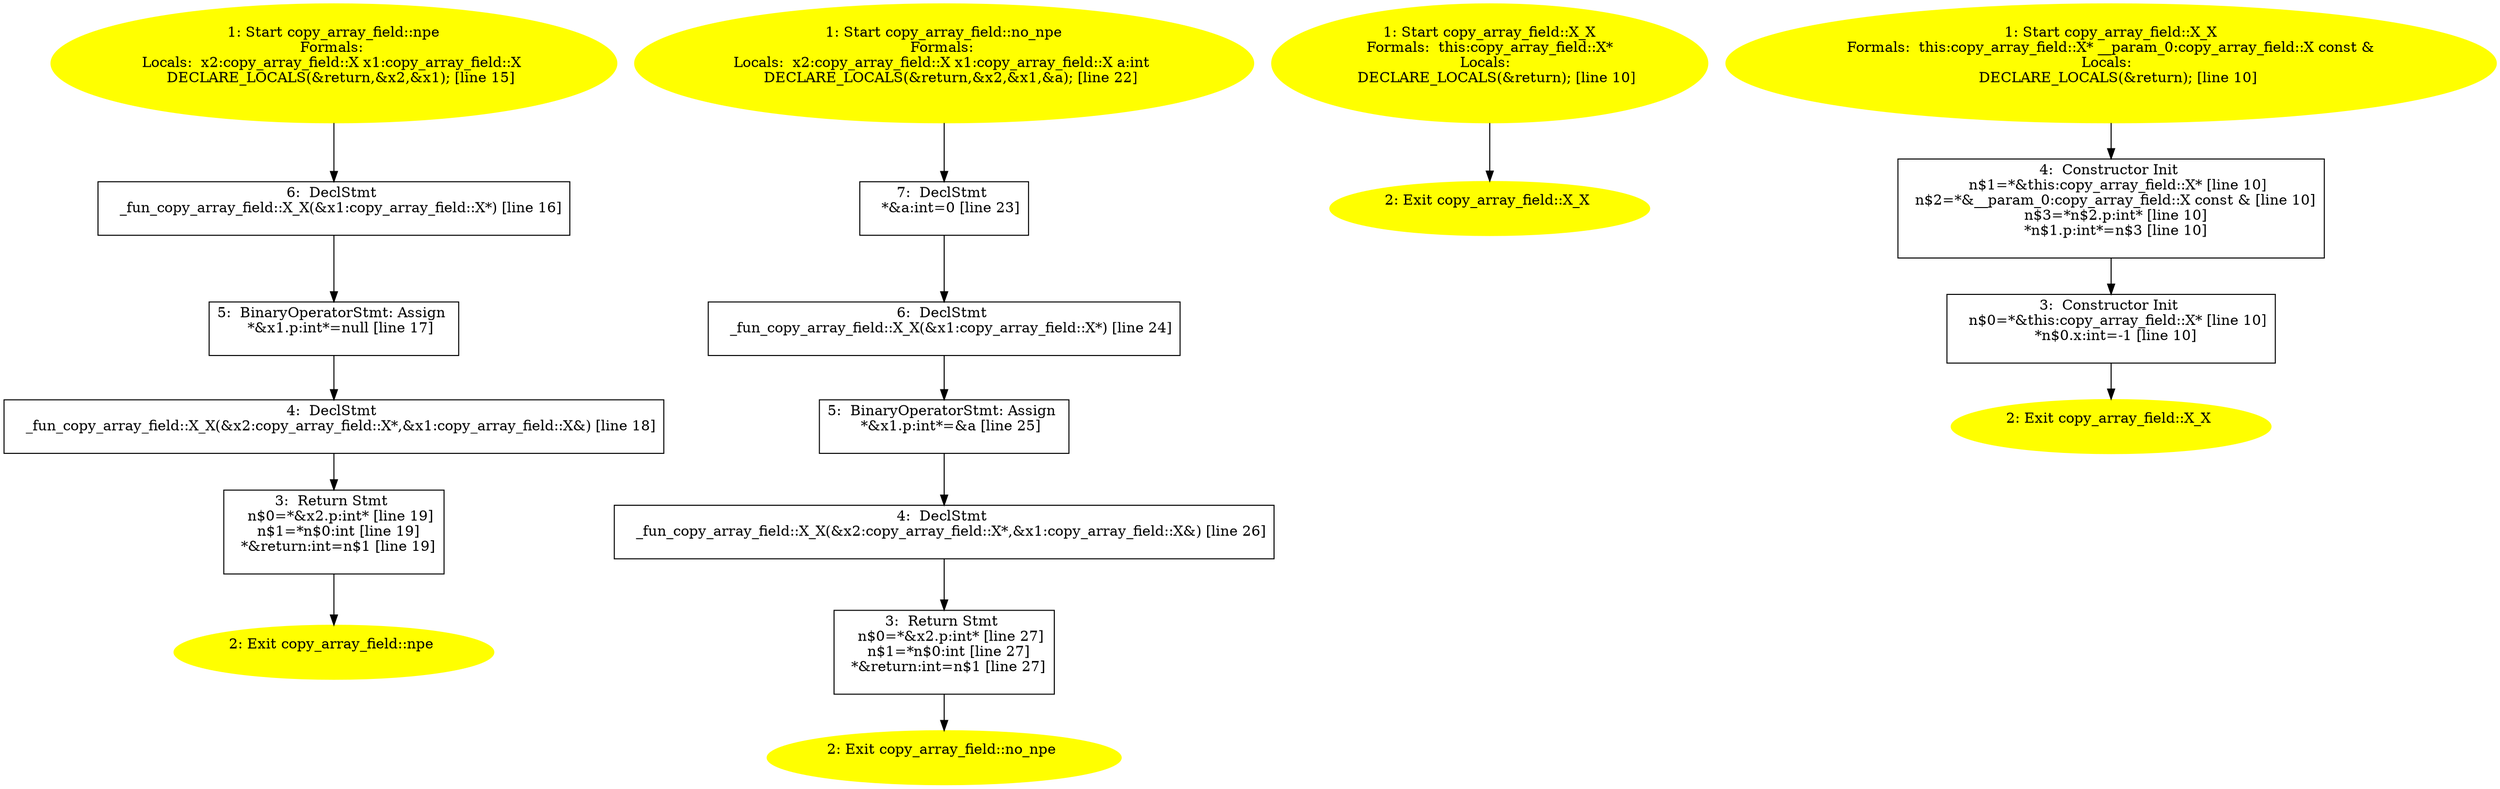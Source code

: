 /* @generated */
digraph iCFG {
"npe#copy_array_field#_ZN16copy_array_field3npeEv.58bc386c3b842b7b8d6ccc067d94bb03_1" [label="1: Start copy_array_field::npe\nFormals: \nLocals:  x2:copy_array_field::X x1:copy_array_field::X \n   DECLARE_LOCALS(&return,&x2,&x1); [line 15]\n " color=yellow style=filled]
	

	 "npe#copy_array_field#_ZN16copy_array_field3npeEv.58bc386c3b842b7b8d6ccc067d94bb03_1" -> "npe#copy_array_field#_ZN16copy_array_field3npeEv.58bc386c3b842b7b8d6ccc067d94bb03_6" ;
"npe#copy_array_field#_ZN16copy_array_field3npeEv.58bc386c3b842b7b8d6ccc067d94bb03_2" [label="2: Exit copy_array_field::npe \n  " color=yellow style=filled]
	

"npe#copy_array_field#_ZN16copy_array_field3npeEv.58bc386c3b842b7b8d6ccc067d94bb03_3" [label="3:  Return Stmt \n   n$0=*&x2.p:int* [line 19]\n  n$1=*n$0:int [line 19]\n  *&return:int=n$1 [line 19]\n " shape="box"]
	

	 "npe#copy_array_field#_ZN16copy_array_field3npeEv.58bc386c3b842b7b8d6ccc067d94bb03_3" -> "npe#copy_array_field#_ZN16copy_array_field3npeEv.58bc386c3b842b7b8d6ccc067d94bb03_2" ;
"npe#copy_array_field#_ZN16copy_array_field3npeEv.58bc386c3b842b7b8d6ccc067d94bb03_4" [label="4:  DeclStmt \n   _fun_copy_array_field::X_X(&x2:copy_array_field::X*,&x1:copy_array_field::X&) [line 18]\n " shape="box"]
	

	 "npe#copy_array_field#_ZN16copy_array_field3npeEv.58bc386c3b842b7b8d6ccc067d94bb03_4" -> "npe#copy_array_field#_ZN16copy_array_field3npeEv.58bc386c3b842b7b8d6ccc067d94bb03_3" ;
"npe#copy_array_field#_ZN16copy_array_field3npeEv.58bc386c3b842b7b8d6ccc067d94bb03_5" [label="5:  BinaryOperatorStmt: Assign \n   *&x1.p:int*=null [line 17]\n " shape="box"]
	

	 "npe#copy_array_field#_ZN16copy_array_field3npeEv.58bc386c3b842b7b8d6ccc067d94bb03_5" -> "npe#copy_array_field#_ZN16copy_array_field3npeEv.58bc386c3b842b7b8d6ccc067d94bb03_4" ;
"npe#copy_array_field#_ZN16copy_array_field3npeEv.58bc386c3b842b7b8d6ccc067d94bb03_6" [label="6:  DeclStmt \n   _fun_copy_array_field::X_X(&x1:copy_array_field::X*) [line 16]\n " shape="box"]
	

	 "npe#copy_array_field#_ZN16copy_array_field3npeEv.58bc386c3b842b7b8d6ccc067d94bb03_6" -> "npe#copy_array_field#_ZN16copy_array_field3npeEv.58bc386c3b842b7b8d6ccc067d94bb03_5" ;
"no_npe#copy_array_field#_ZN16copy_array_field6no_npeEv.cef8a8f5c657a11d28d8918642d38421_1" [label="1: Start copy_array_field::no_npe\nFormals: \nLocals:  x2:copy_array_field::X x1:copy_array_field::X a:int \n   DECLARE_LOCALS(&return,&x2,&x1,&a); [line 22]\n " color=yellow style=filled]
	

	 "no_npe#copy_array_field#_ZN16copy_array_field6no_npeEv.cef8a8f5c657a11d28d8918642d38421_1" -> "no_npe#copy_array_field#_ZN16copy_array_field6no_npeEv.cef8a8f5c657a11d28d8918642d38421_7" ;
"no_npe#copy_array_field#_ZN16copy_array_field6no_npeEv.cef8a8f5c657a11d28d8918642d38421_2" [label="2: Exit copy_array_field::no_npe \n  " color=yellow style=filled]
	

"no_npe#copy_array_field#_ZN16copy_array_field6no_npeEv.cef8a8f5c657a11d28d8918642d38421_3" [label="3:  Return Stmt \n   n$0=*&x2.p:int* [line 27]\n  n$1=*n$0:int [line 27]\n  *&return:int=n$1 [line 27]\n " shape="box"]
	

	 "no_npe#copy_array_field#_ZN16copy_array_field6no_npeEv.cef8a8f5c657a11d28d8918642d38421_3" -> "no_npe#copy_array_field#_ZN16copy_array_field6no_npeEv.cef8a8f5c657a11d28d8918642d38421_2" ;
"no_npe#copy_array_field#_ZN16copy_array_field6no_npeEv.cef8a8f5c657a11d28d8918642d38421_4" [label="4:  DeclStmt \n   _fun_copy_array_field::X_X(&x2:copy_array_field::X*,&x1:copy_array_field::X&) [line 26]\n " shape="box"]
	

	 "no_npe#copy_array_field#_ZN16copy_array_field6no_npeEv.cef8a8f5c657a11d28d8918642d38421_4" -> "no_npe#copy_array_field#_ZN16copy_array_field6no_npeEv.cef8a8f5c657a11d28d8918642d38421_3" ;
"no_npe#copy_array_field#_ZN16copy_array_field6no_npeEv.cef8a8f5c657a11d28d8918642d38421_5" [label="5:  BinaryOperatorStmt: Assign \n   *&x1.p:int*=&a [line 25]\n " shape="box"]
	

	 "no_npe#copy_array_field#_ZN16copy_array_field6no_npeEv.cef8a8f5c657a11d28d8918642d38421_5" -> "no_npe#copy_array_field#_ZN16copy_array_field6no_npeEv.cef8a8f5c657a11d28d8918642d38421_4" ;
"no_npe#copy_array_field#_ZN16copy_array_field6no_npeEv.cef8a8f5c657a11d28d8918642d38421_6" [label="6:  DeclStmt \n   _fun_copy_array_field::X_X(&x1:copy_array_field::X*) [line 24]\n " shape="box"]
	

	 "no_npe#copy_array_field#_ZN16copy_array_field6no_npeEv.cef8a8f5c657a11d28d8918642d38421_6" -> "no_npe#copy_array_field#_ZN16copy_array_field6no_npeEv.cef8a8f5c657a11d28d8918642d38421_5" ;
"no_npe#copy_array_field#_ZN16copy_array_field6no_npeEv.cef8a8f5c657a11d28d8918642d38421_7" [label="7:  DeclStmt \n   *&a:int=0 [line 23]\n " shape="box"]
	

	 "no_npe#copy_array_field#_ZN16copy_array_field6no_npeEv.cef8a8f5c657a11d28d8918642d38421_7" -> "no_npe#copy_array_field#_ZN16copy_array_field6no_npeEv.cef8a8f5c657a11d28d8918642d38421_6" ;
"X#X#copy_array_field#{_ZN16copy_array_field1XC1Ev}.4a5325542e396ae5e48aec1209c8f4fa_1" [label="1: Start copy_array_field::X_X\nFormals:  this:copy_array_field::X*\nLocals:  \n   DECLARE_LOCALS(&return); [line 10]\n " color=yellow style=filled]
	

	 "X#X#copy_array_field#{_ZN16copy_array_field1XC1Ev}.4a5325542e396ae5e48aec1209c8f4fa_1" -> "X#X#copy_array_field#{_ZN16copy_array_field1XC1Ev}.4a5325542e396ae5e48aec1209c8f4fa_2" ;
"X#X#copy_array_field#{_ZN16copy_array_field1XC1Ev}.4a5325542e396ae5e48aec1209c8f4fa_2" [label="2: Exit copy_array_field::X_X \n  " color=yellow style=filled]
	

"X#X#copy_array_field#{_ZN16copy_array_field1XC1ERKS0_|constexpr}.29b740e363d3d95a2319207452d6735e_1" [label="1: Start copy_array_field::X_X\nFormals:  this:copy_array_field::X* __param_0:copy_array_field::X const &\nLocals:  \n   DECLARE_LOCALS(&return); [line 10]\n " color=yellow style=filled]
	

	 "X#X#copy_array_field#{_ZN16copy_array_field1XC1ERKS0_|constexpr}.29b740e363d3d95a2319207452d6735e_1" -> "X#X#copy_array_field#{_ZN16copy_array_field1XC1ERKS0_|constexpr}.29b740e363d3d95a2319207452d6735e_4" ;
"X#X#copy_array_field#{_ZN16copy_array_field1XC1ERKS0_|constexpr}.29b740e363d3d95a2319207452d6735e_2" [label="2: Exit copy_array_field::X_X \n  " color=yellow style=filled]
	

"X#X#copy_array_field#{_ZN16copy_array_field1XC1ERKS0_|constexpr}.29b740e363d3d95a2319207452d6735e_3" [label="3:  Constructor Init \n   n$0=*&this:copy_array_field::X* [line 10]\n  *n$0.x:int=-1 [line 10]\n " shape="box"]
	

	 "X#X#copy_array_field#{_ZN16copy_array_field1XC1ERKS0_|constexpr}.29b740e363d3d95a2319207452d6735e_3" -> "X#X#copy_array_field#{_ZN16copy_array_field1XC1ERKS0_|constexpr}.29b740e363d3d95a2319207452d6735e_2" ;
"X#X#copy_array_field#{_ZN16copy_array_field1XC1ERKS0_|constexpr}.29b740e363d3d95a2319207452d6735e_4" [label="4:  Constructor Init \n   n$1=*&this:copy_array_field::X* [line 10]\n  n$2=*&__param_0:copy_array_field::X const & [line 10]\n  n$3=*n$2.p:int* [line 10]\n  *n$1.p:int*=n$3 [line 10]\n " shape="box"]
	

	 "X#X#copy_array_field#{_ZN16copy_array_field1XC1ERKS0_|constexpr}.29b740e363d3d95a2319207452d6735e_4" -> "X#X#copy_array_field#{_ZN16copy_array_field1XC1ERKS0_|constexpr}.29b740e363d3d95a2319207452d6735e_3" ;
}

